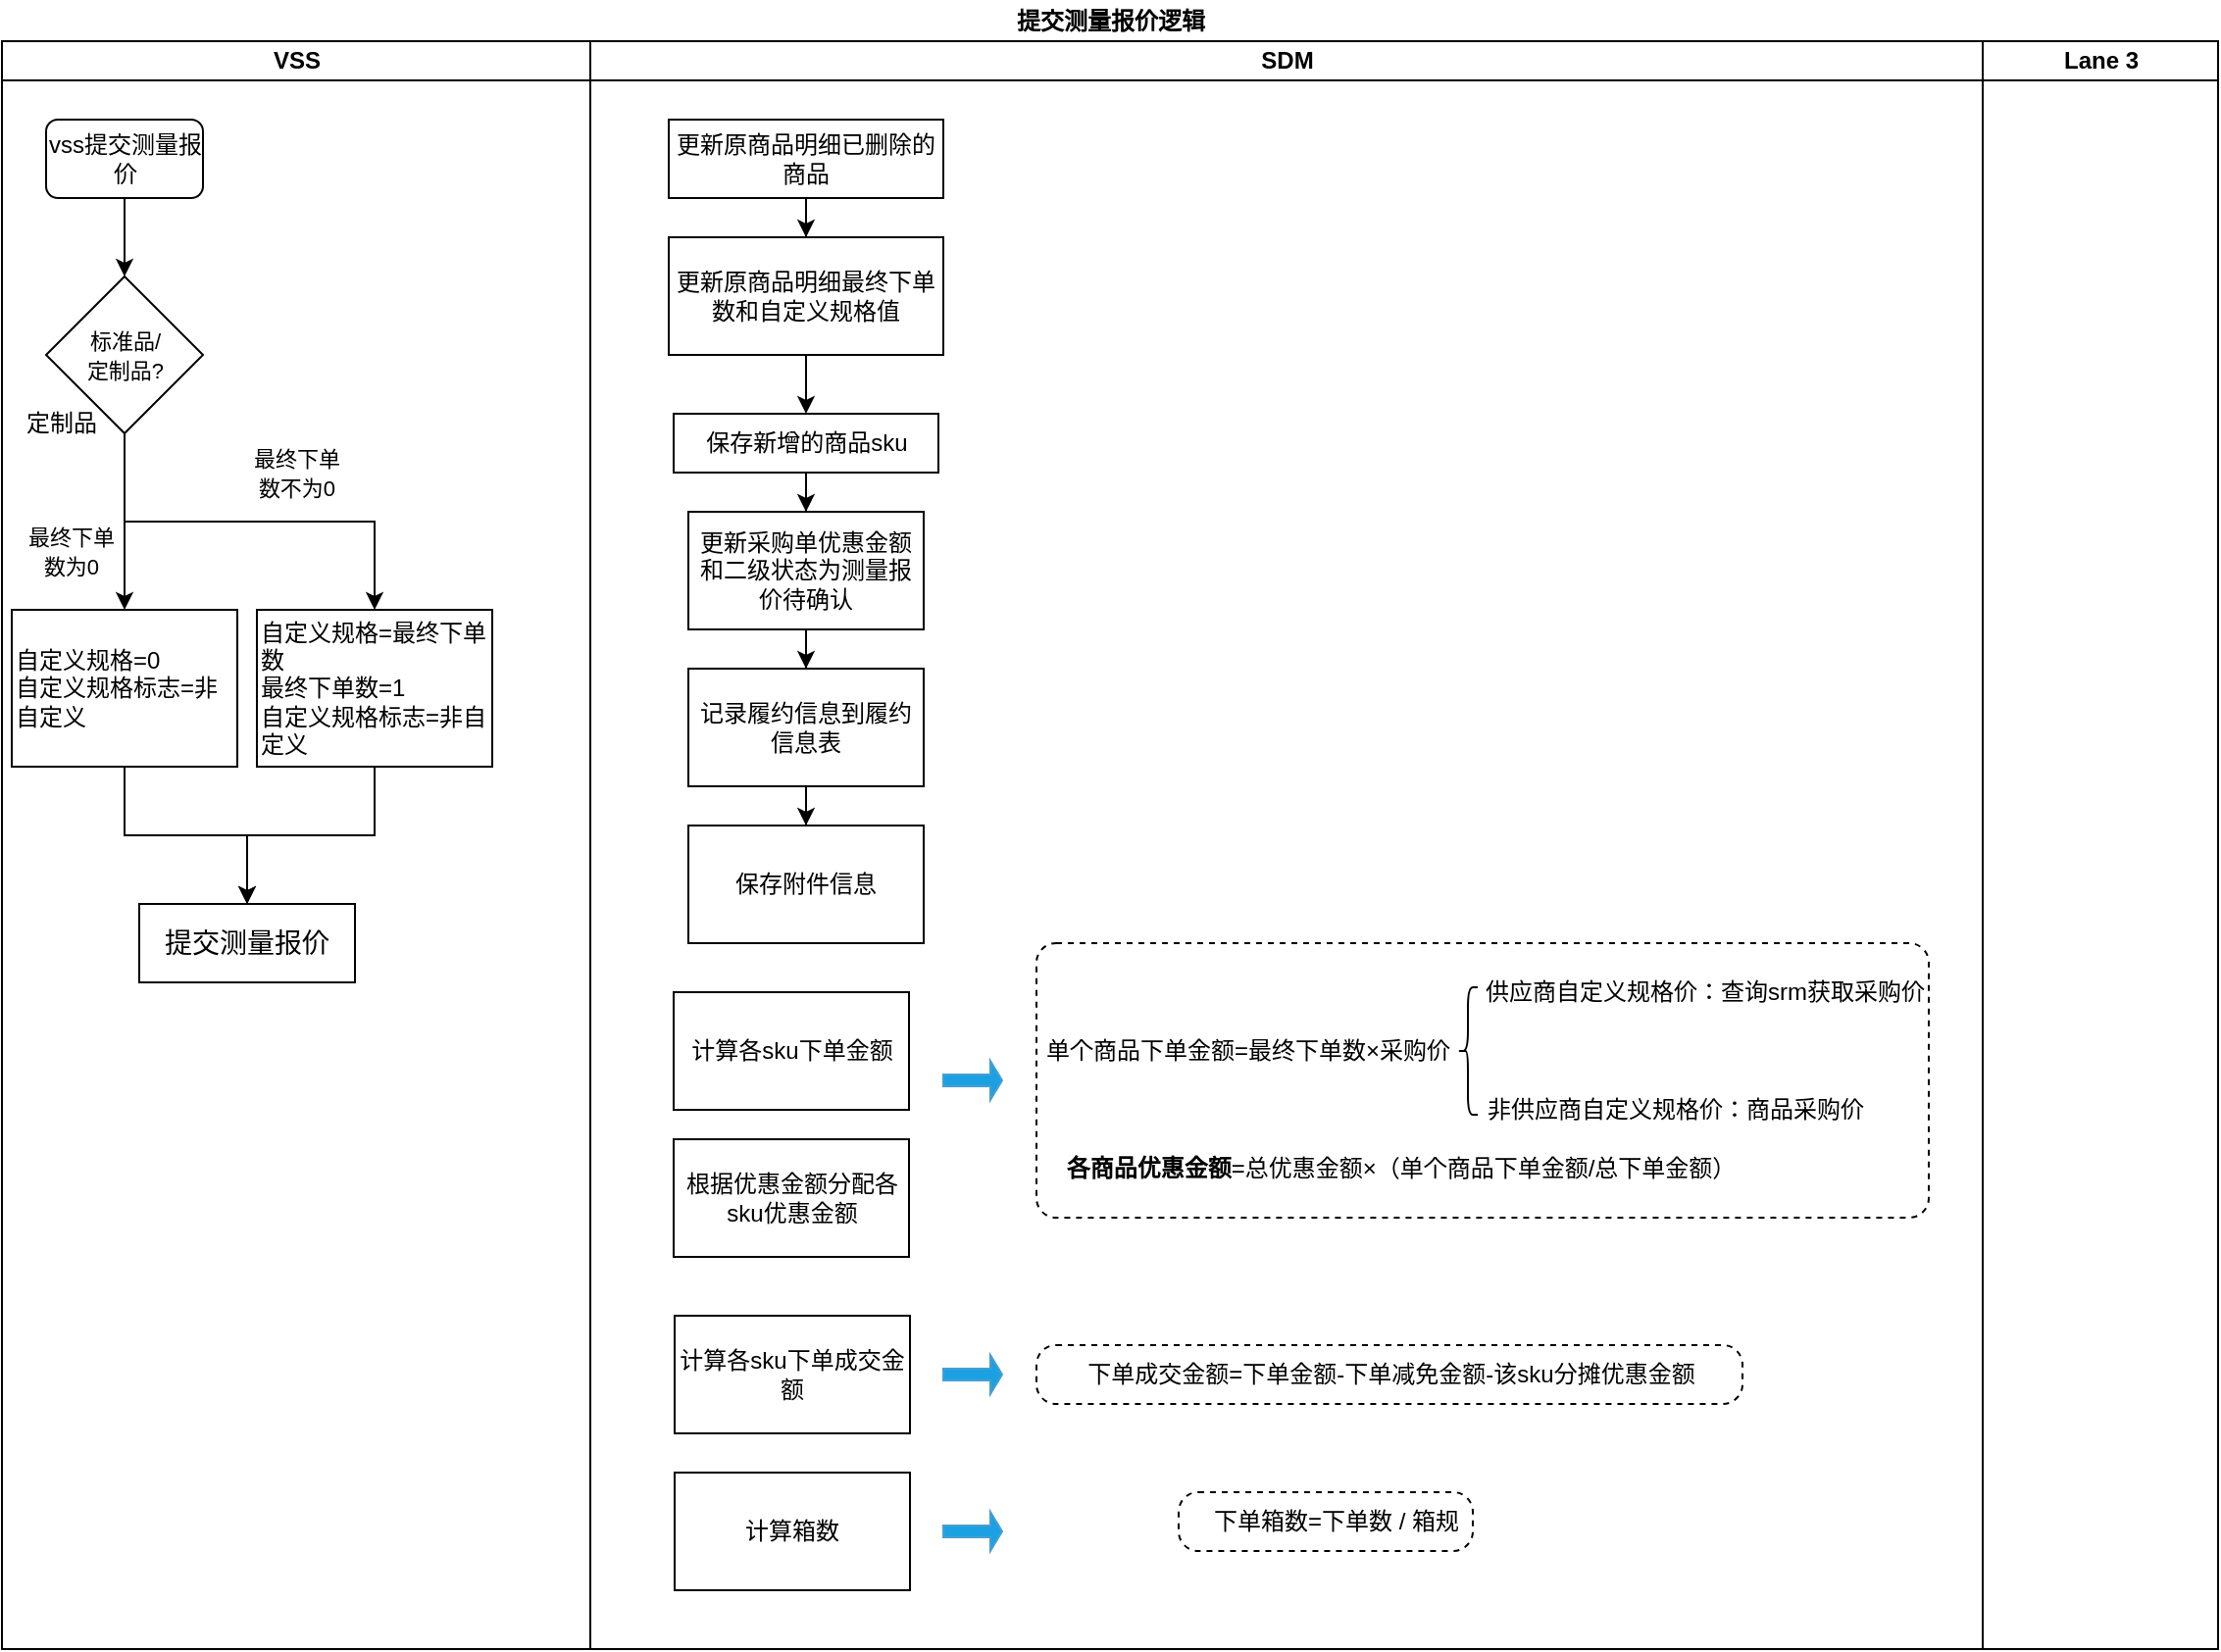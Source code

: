 <mxfile version="21.0.2" type="github">
  <diagram id="JKw0qQSvfnZ8Y1qUwBom" name="第 1 页">
    <mxGraphModel dx="957" dy="1703" grid="1" gridSize="10" guides="1" tooltips="1" connect="1" arrows="1" fold="1" page="1" pageScale="1" pageWidth="827" pageHeight="1169" math="0" shadow="0">
      <root>
        <mxCell id="0" />
        <mxCell id="1" parent="0" />
        <mxCell id="-lKPWAhwLu32L64SSE1R-1" value="提交测量报价逻辑" style="swimlane;childLayout=stackLayout;resizeParent=1;resizeParentMax=0;startSize=20;html=1;opacity=0;" vertex="1" parent="1">
          <mxGeometry x="140.0" y="-20" width="1130" height="840" as="geometry" />
        </mxCell>
        <mxCell id="-lKPWAhwLu32L64SSE1R-2" value="VSS" style="swimlane;startSize=20;html=1;" vertex="1" parent="-lKPWAhwLu32L64SSE1R-1">
          <mxGeometry y="20" width="300" height="820" as="geometry" />
        </mxCell>
        <mxCell id="s9kQpzu7OyrbzW0i88vx-4" style="edgeStyle=orthogonalEdgeStyle;rounded=0;orthogonalLoop=1;jettySize=auto;html=1;entryX=0.5;entryY=0;entryDx=0;entryDy=0;" parent="-lKPWAhwLu32L64SSE1R-2" source="s9kQpzu7OyrbzW0i88vx-2" edge="1" target="-lKPWAhwLu32L64SSE1R-5">
          <mxGeometry relative="1" as="geometry">
            <mxPoint x="60.0" y="120" as="targetPoint" />
          </mxGeometry>
        </mxCell>
        <mxCell id="s9kQpzu7OyrbzW0i88vx-2" value="vss提交测量报价" style="rounded=1;whiteSpace=wrap;html=1;" parent="-lKPWAhwLu32L64SSE1R-2" vertex="1">
          <mxGeometry x="22.5" y="40" width="80" height="40" as="geometry" />
        </mxCell>
        <mxCell id="-lKPWAhwLu32L64SSE1R-15" style="edgeStyle=orthogonalEdgeStyle;rounded=0;orthogonalLoop=1;jettySize=auto;html=1;exitX=0.5;exitY=1;exitDx=0;exitDy=0;entryX=0.5;entryY=0;entryDx=0;entryDy=0;" edge="1" parent="-lKPWAhwLu32L64SSE1R-2" source="-lKPWAhwLu32L64SSE1R-5" target="-lKPWAhwLu32L64SSE1R-14">
          <mxGeometry relative="1" as="geometry" />
        </mxCell>
        <mxCell id="-lKPWAhwLu32L64SSE1R-5" value="&lt;font style=&quot;font-size: 11px;&quot;&gt;标准品/&lt;br style=&quot;font-size: 11px;&quot;&gt;定制品?&lt;/font&gt;" style="rhombus;whiteSpace=wrap;html=1;" vertex="1" parent="-lKPWAhwLu32L64SSE1R-2">
          <mxGeometry x="22.5" y="120" width="80" height="80" as="geometry" />
        </mxCell>
        <mxCell id="-lKPWAhwLu32L64SSE1R-18" style="edgeStyle=orthogonalEdgeStyle;rounded=0;orthogonalLoop=1;jettySize=auto;html=1;exitX=0.5;exitY=1;exitDx=0;exitDy=0;entryX=0.5;entryY=0;entryDx=0;entryDy=0;" edge="1" parent="-lKPWAhwLu32L64SSE1R-2" source="-lKPWAhwLu32L64SSE1R-7" target="-lKPWAhwLu32L64SSE1R-17">
          <mxGeometry relative="1" as="geometry" />
        </mxCell>
        <mxCell id="-lKPWAhwLu32L64SSE1R-7" value="自定义规格=0&lt;br&gt;自定义规格标志=非自定义" style="rounded=0;whiteSpace=wrap;html=1;align=left;" vertex="1" parent="-lKPWAhwLu32L64SSE1R-2">
          <mxGeometry x="5" y="290" width="115" height="80" as="geometry" />
        </mxCell>
        <mxCell id="-lKPWAhwLu32L64SSE1R-6" style="edgeStyle=orthogonalEdgeStyle;rounded=0;orthogonalLoop=1;jettySize=auto;html=1;exitX=0.5;exitY=1;exitDx=0;exitDy=0;" edge="1" parent="-lKPWAhwLu32L64SSE1R-2" source="-lKPWAhwLu32L64SSE1R-5" target="-lKPWAhwLu32L64SSE1R-7">
          <mxGeometry relative="1" as="geometry">
            <mxPoint x="60.143" y="240" as="targetPoint" />
          </mxGeometry>
        </mxCell>
        <mxCell id="-lKPWAhwLu32L64SSE1R-11" value="定制品" style="text;html=1;align=center;verticalAlign=middle;resizable=0;points=[];autosize=1;strokeColor=none;fillColor=none;" vertex="1" parent="-lKPWAhwLu32L64SSE1R-2">
          <mxGeometry x="-4.547e-13" y="180" width="60" height="30" as="geometry" />
        </mxCell>
        <mxCell id="-lKPWAhwLu32L64SSE1R-12" value="&lt;font style=&quot;font-size: 11px;&quot;&gt;最终下单&lt;br&gt;数为0&lt;/font&gt;" style="text;html=1;align=center;verticalAlign=middle;resizable=0;points=[];autosize=1;strokeColor=none;fillColor=none;" vertex="1" parent="-lKPWAhwLu32L64SSE1R-2">
          <mxGeometry x="-4.547e-13" y="240" width="70" height="40" as="geometry" />
        </mxCell>
        <mxCell id="-lKPWAhwLu32L64SSE1R-19" style="edgeStyle=orthogonalEdgeStyle;rounded=0;orthogonalLoop=1;jettySize=auto;html=1;exitX=0.5;exitY=1;exitDx=0;exitDy=0;entryX=0.5;entryY=0;entryDx=0;entryDy=0;" edge="1" parent="-lKPWAhwLu32L64SSE1R-2" source="-lKPWAhwLu32L64SSE1R-14" target="-lKPWAhwLu32L64SSE1R-17">
          <mxGeometry relative="1" as="geometry">
            <mxPoint x="130.0" y="440" as="targetPoint" />
          </mxGeometry>
        </mxCell>
        <mxCell id="-lKPWAhwLu32L64SSE1R-14" value="自定义规格=最终下单数&lt;br&gt;最终下单数=1&lt;br&gt;自定义规格标志=非自定义" style="rounded=0;whiteSpace=wrap;html=1;align=left;" vertex="1" parent="-lKPWAhwLu32L64SSE1R-2">
          <mxGeometry x="130" y="290" width="120" height="80" as="geometry" />
        </mxCell>
        <mxCell id="-lKPWAhwLu32L64SSE1R-16" value="&lt;font style=&quot;font-size: 11px;&quot;&gt;最终下单&lt;br&gt;数不为0&lt;/font&gt;" style="text;html=1;align=center;verticalAlign=middle;resizable=0;points=[];autosize=1;strokeColor=none;fillColor=none;" vertex="1" parent="-lKPWAhwLu32L64SSE1R-2">
          <mxGeometry x="115.0" y="200" width="70" height="40" as="geometry" />
        </mxCell>
        <mxCell id="-lKPWAhwLu32L64SSE1R-17" value="&lt;font style=&quot;font-size: 14px;&quot;&gt;提交测量报价&lt;/font&gt;" style="rounded=0;whiteSpace=wrap;html=1;" vertex="1" parent="-lKPWAhwLu32L64SSE1R-2">
          <mxGeometry x="70" y="440" width="110" height="40" as="geometry" />
        </mxCell>
        <mxCell id="-lKPWAhwLu32L64SSE1R-3" value="SDM" style="swimlane;startSize=20;html=1;" vertex="1" parent="-lKPWAhwLu32L64SSE1R-1">
          <mxGeometry x="300" y="20" width="710" height="820" as="geometry" />
        </mxCell>
        <mxCell id="-lKPWAhwLu32L64SSE1R-44" value="" style="html=1;align=center;verticalAlign=top;rounded=1;absoluteArcSize=1;arcSize=20;whiteSpace=wrap;dashed=1;glass=0;" vertex="1" parent="-lKPWAhwLu32L64SSE1R-3">
          <mxGeometry x="227.5" y="665" width="360" height="30" as="geometry" />
        </mxCell>
        <mxCell id="-lKPWAhwLu32L64SSE1R-38" value="" style="html=1;align=center;verticalAlign=top;rounded=1;absoluteArcSize=1;arcSize=20;whiteSpace=wrap;dashed=1;glass=0;" vertex="1" parent="-lKPWAhwLu32L64SSE1R-3">
          <mxGeometry x="227.5" y="460" width="455" height="140" as="geometry" />
        </mxCell>
        <mxCell id="-lKPWAhwLu32L64SSE1R-22" value="" style="edgeStyle=orthogonalEdgeStyle;rounded=0;orthogonalLoop=1;jettySize=auto;html=1;" edge="1" parent="-lKPWAhwLu32L64SSE1R-3" source="-lKPWAhwLu32L64SSE1R-20" target="-lKPWAhwLu32L64SSE1R-21">
          <mxGeometry relative="1" as="geometry" />
        </mxCell>
        <mxCell id="-lKPWAhwLu32L64SSE1R-20" value="更新原商品明细已删除的商品" style="rounded=0;whiteSpace=wrap;html=1;" vertex="1" parent="-lKPWAhwLu32L64SSE1R-3">
          <mxGeometry x="40" y="40" width="140" height="40" as="geometry" />
        </mxCell>
        <mxCell id="-lKPWAhwLu32L64SSE1R-24" value="" style="edgeStyle=orthogonalEdgeStyle;rounded=0;orthogonalLoop=1;jettySize=auto;html=1;" edge="1" parent="-lKPWAhwLu32L64SSE1R-3" source="-lKPWAhwLu32L64SSE1R-21" target="-lKPWAhwLu32L64SSE1R-23">
          <mxGeometry relative="1" as="geometry" />
        </mxCell>
        <mxCell id="-lKPWAhwLu32L64SSE1R-21" value="更新原商品明细最终下单数和自定义规格值" style="whiteSpace=wrap;html=1;rounded=0;" vertex="1" parent="-lKPWAhwLu32L64SSE1R-3">
          <mxGeometry x="40" y="100" width="140" height="60" as="geometry" />
        </mxCell>
        <mxCell id="-lKPWAhwLu32L64SSE1R-26" value="" style="edgeStyle=orthogonalEdgeStyle;rounded=0;orthogonalLoop=1;jettySize=auto;html=1;" edge="1" parent="-lKPWAhwLu32L64SSE1R-3" source="-lKPWAhwLu32L64SSE1R-23" target="-lKPWAhwLu32L64SSE1R-25">
          <mxGeometry relative="1" as="geometry" />
        </mxCell>
        <mxCell id="-lKPWAhwLu32L64SSE1R-23" value="保存新增的商品sku" style="whiteSpace=wrap;html=1;rounded=0;" vertex="1" parent="-lKPWAhwLu32L64SSE1R-3">
          <mxGeometry x="42.5" y="190" width="135" height="30" as="geometry" />
        </mxCell>
        <mxCell id="-lKPWAhwLu32L64SSE1R-28" value="" style="edgeStyle=orthogonalEdgeStyle;rounded=0;orthogonalLoop=1;jettySize=auto;html=1;" edge="1" parent="-lKPWAhwLu32L64SSE1R-3" source="-lKPWAhwLu32L64SSE1R-25" target="-lKPWAhwLu32L64SSE1R-27">
          <mxGeometry relative="1" as="geometry" />
        </mxCell>
        <mxCell id="-lKPWAhwLu32L64SSE1R-25" value="更新采购单优惠金额和二级状态为测量报价待确认" style="whiteSpace=wrap;html=1;rounded=0;" vertex="1" parent="-lKPWAhwLu32L64SSE1R-3">
          <mxGeometry x="50" y="240" width="120" height="60" as="geometry" />
        </mxCell>
        <mxCell id="-lKPWAhwLu32L64SSE1R-30" value="" style="edgeStyle=orthogonalEdgeStyle;rounded=0;orthogonalLoop=1;jettySize=auto;html=1;" edge="1" parent="-lKPWAhwLu32L64SSE1R-3" source="-lKPWAhwLu32L64SSE1R-27" target="-lKPWAhwLu32L64SSE1R-29">
          <mxGeometry relative="1" as="geometry" />
        </mxCell>
        <mxCell id="-lKPWAhwLu32L64SSE1R-27" value="记录履约信息到履约信息表" style="whiteSpace=wrap;html=1;rounded=0;" vertex="1" parent="-lKPWAhwLu32L64SSE1R-3">
          <mxGeometry x="50" y="320" width="120" height="60" as="geometry" />
        </mxCell>
        <mxCell id="-lKPWAhwLu32L64SSE1R-29" value="保存附件信息" style="whiteSpace=wrap;html=1;rounded=0;" vertex="1" parent="-lKPWAhwLu32L64SSE1R-3">
          <mxGeometry x="50" y="400" width="120" height="60" as="geometry" />
        </mxCell>
        <mxCell id="-lKPWAhwLu32L64SSE1R-31" value="根据优惠金额分配各sku优惠金额" style="rounded=0;whiteSpace=wrap;html=1;" vertex="1" parent="-lKPWAhwLu32L64SSE1R-3">
          <mxGeometry x="42.5" y="560" width="120" height="60" as="geometry" />
        </mxCell>
        <mxCell id="-lKPWAhwLu32L64SSE1R-32" value="单个商品下单金额=最终下单数×采购价" style="text;html=1;align=center;verticalAlign=middle;resizable=0;points=[];autosize=1;strokeColor=none;fillColor=none;" vertex="1" parent="-lKPWAhwLu32L64SSE1R-3">
          <mxGeometry x="220.0" y="500" width="230" height="30" as="geometry" />
        </mxCell>
        <mxCell id="-lKPWAhwLu32L64SSE1R-33" value="" style="shape=curlyBracket;whiteSpace=wrap;html=1;rounded=1;labelPosition=left;verticalLabelPosition=middle;align=right;verticalAlign=middle;" vertex="1" parent="-lKPWAhwLu32L64SSE1R-3">
          <mxGeometry x="442.5" y="482.5" width="10" height="65" as="geometry" />
        </mxCell>
        <mxCell id="-lKPWAhwLu32L64SSE1R-34" value="供应商自定义规格价：查询srm获取采购价" style="text;html=1;align=center;verticalAlign=middle;resizable=0;points=[];autosize=1;strokeColor=none;fillColor=none;" vertex="1" parent="-lKPWAhwLu32L64SSE1R-3">
          <mxGeometry x="442.5" y="470" width="250" height="30" as="geometry" />
        </mxCell>
        <mxCell id="-lKPWAhwLu32L64SSE1R-35" value="非供应商自定义规格价：商品采购价" style="text;html=1;align=center;verticalAlign=middle;resizable=0;points=[];autosize=1;strokeColor=none;fillColor=none;" vertex="1" parent="-lKPWAhwLu32L64SSE1R-3">
          <mxGeometry x="442.5" y="530" width="220" height="30" as="geometry" />
        </mxCell>
        <mxCell id="-lKPWAhwLu32L64SSE1R-37" value="&lt;b&gt;各商品优惠金额&lt;/b&gt;=总优惠金额×（单个商品下单金额/总下单金额）" style="text;html=1;align=center;verticalAlign=middle;resizable=0;points=[];autosize=1;strokeColor=none;fillColor=none;" vertex="1" parent="-lKPWAhwLu32L64SSE1R-3">
          <mxGeometry x="232.5" y="560" width="360" height="30" as="geometry" />
        </mxCell>
        <mxCell id="-lKPWAhwLu32L64SSE1R-40" value="" style="shape=singleArrow;whiteSpace=wrap;html=1;fillColor=#1ba1e2;strokeColor=#469fd2;fontColor=#ffffff;" vertex="1" parent="-lKPWAhwLu32L64SSE1R-3">
          <mxGeometry x="180" y="520" width="30" height="20" as="geometry" />
        </mxCell>
        <mxCell id="-lKPWAhwLu32L64SSE1R-41" value="计算各sku下单金额" style="rounded=0;whiteSpace=wrap;html=1;" vertex="1" parent="-lKPWAhwLu32L64SSE1R-3">
          <mxGeometry x="42.5" y="485" width="120" height="60" as="geometry" />
        </mxCell>
        <mxCell id="-lKPWAhwLu32L64SSE1R-42" value="计算各sku下单成交金额" style="rounded=0;whiteSpace=wrap;html=1;" vertex="1" parent="-lKPWAhwLu32L64SSE1R-3">
          <mxGeometry x="43.0" y="650" width="120" height="60" as="geometry" />
        </mxCell>
        <mxCell id="-lKPWAhwLu32L64SSE1R-43" value="下单成交金额=下单金额-下单减免金额-该sku分摊优惠金额" style="text;html=1;align=center;verticalAlign=middle;resizable=0;points=[];autosize=1;strokeColor=none;fillColor=none;" vertex="1" parent="-lKPWAhwLu32L64SSE1R-3">
          <mxGeometry x="242.5" y="665" width="330" height="30" as="geometry" />
        </mxCell>
        <mxCell id="-lKPWAhwLu32L64SSE1R-45" value="" style="shape=singleArrow;whiteSpace=wrap;html=1;fillColor=#1ba1e2;strokeColor=#469fd2;fontColor=#ffffff;" vertex="1" parent="-lKPWAhwLu32L64SSE1R-3">
          <mxGeometry x="180" y="670" width="30" height="20" as="geometry" />
        </mxCell>
        <mxCell id="-lKPWAhwLu32L64SSE1R-46" value="计算箱数" style="rounded=0;whiteSpace=wrap;html=1;" vertex="1" parent="-lKPWAhwLu32L64SSE1R-3">
          <mxGeometry x="43.0" y="730" width="120" height="60" as="geometry" />
        </mxCell>
        <mxCell id="-lKPWAhwLu32L64SSE1R-48" value="" style="html=1;align=center;verticalAlign=top;rounded=1;absoluteArcSize=1;arcSize=20;whiteSpace=wrap;dashed=1;glass=0;" vertex="1" parent="-lKPWAhwLu32L64SSE1R-3">
          <mxGeometry x="300.0" y="740" width="150" height="30" as="geometry" />
        </mxCell>
        <mxCell id="-lKPWAhwLu32L64SSE1R-47" value="下单箱数=下单数 / 箱规" style="text;html=1;align=center;verticalAlign=middle;resizable=0;points=[];autosize=1;strokeColor=none;fillColor=none;" vertex="1" parent="-lKPWAhwLu32L64SSE1R-3">
          <mxGeometry x="305.0" y="740" width="150" height="30" as="geometry" />
        </mxCell>
        <mxCell id="-lKPWAhwLu32L64SSE1R-49" value="" style="shape=singleArrow;whiteSpace=wrap;html=1;fillColor=#1ba1e2;strokeColor=#469fd2;fontColor=#ffffff;" vertex="1" parent="-lKPWAhwLu32L64SSE1R-3">
          <mxGeometry x="180" y="750" width="30" height="20" as="geometry" />
        </mxCell>
        <mxCell id="-lKPWAhwLu32L64SSE1R-4" value="Lane 3" style="swimlane;startSize=20;html=1;" vertex="1" parent="-lKPWAhwLu32L64SSE1R-1">
          <mxGeometry x="1010" y="20" width="120" height="820" as="geometry" />
        </mxCell>
      </root>
    </mxGraphModel>
  </diagram>
</mxfile>
